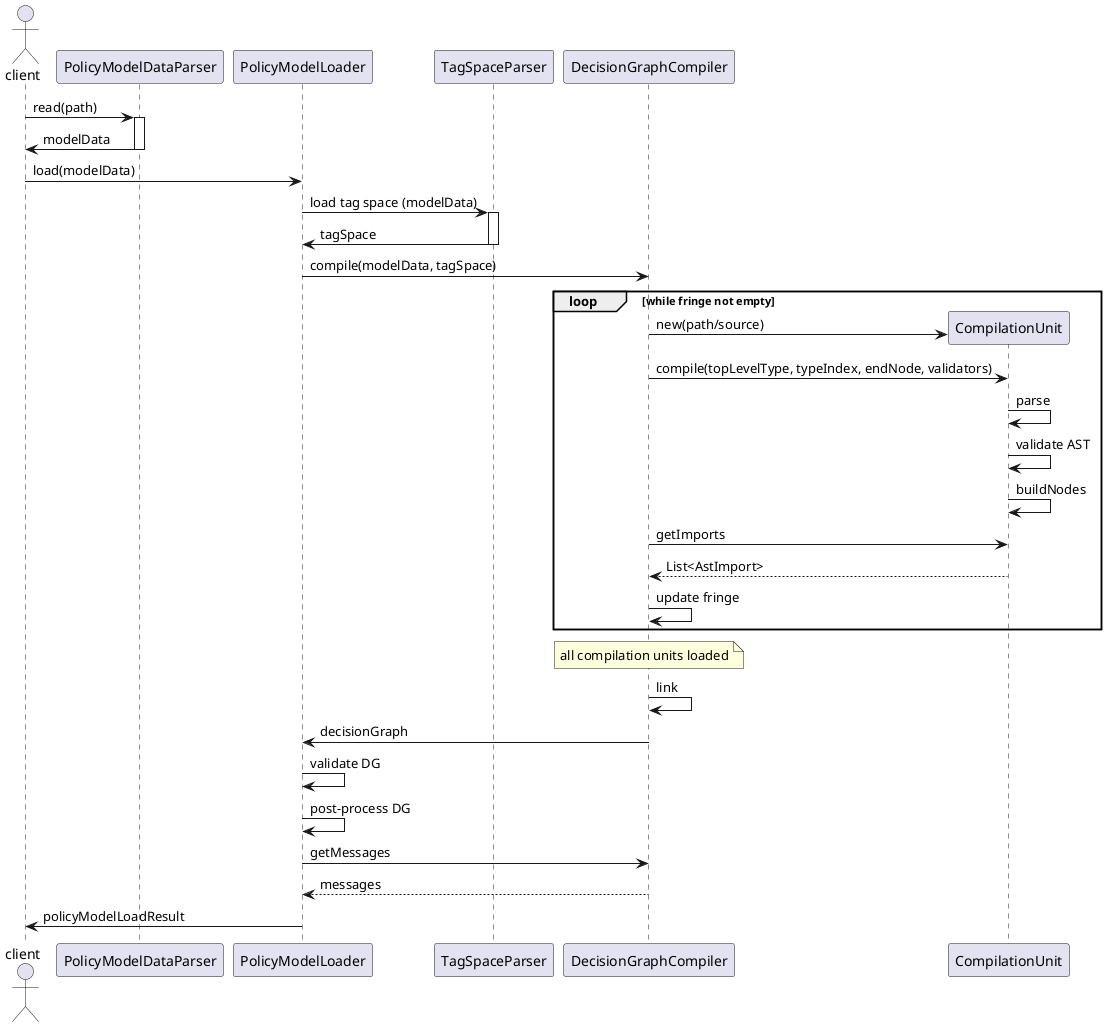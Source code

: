 @startuml
actor client
participant PolicyModelDataParser as pmdp
participant PolicyModelLoader as pml
participant TagSpaceParser as tsp
participant DecisionGraphCompiler as dgc

client -> pmdp: read(path)
activate pmdp
client <- pmdp: modelData
deactivate pmdp

client -> pml : load(modelData)
pml -> tsp: load tag space (modelData)
activate tsp
pml <- tsp: tagSpace
deactivate tsp
pml -> dgc: compile(modelData, tagSpace)
loop while fringe not empty
create CompilationUnit as cu
dgc -> cu:new(path/source)
dgc -> cu: compile(topLevelType, typeIndex, endNode, validators)
cu  -> cu : parse
cu  -> cu : validate AST
cu  -> cu : buildNodes
dgc -> cu : getImports
dgc <-- cu : List<AstImport>
dgc -> dgc: update fringe
end loop
note over dgc: all compilation units loaded
dgc -> dgc: link
pml <- dgc: decisionGraph
pml -> pml: validate DG
pml -> pml: post-process DG
pml -> dgc: getMessages
pml <-- dgc: messages
pml -> client: policyModelLoadResult
@enduml
